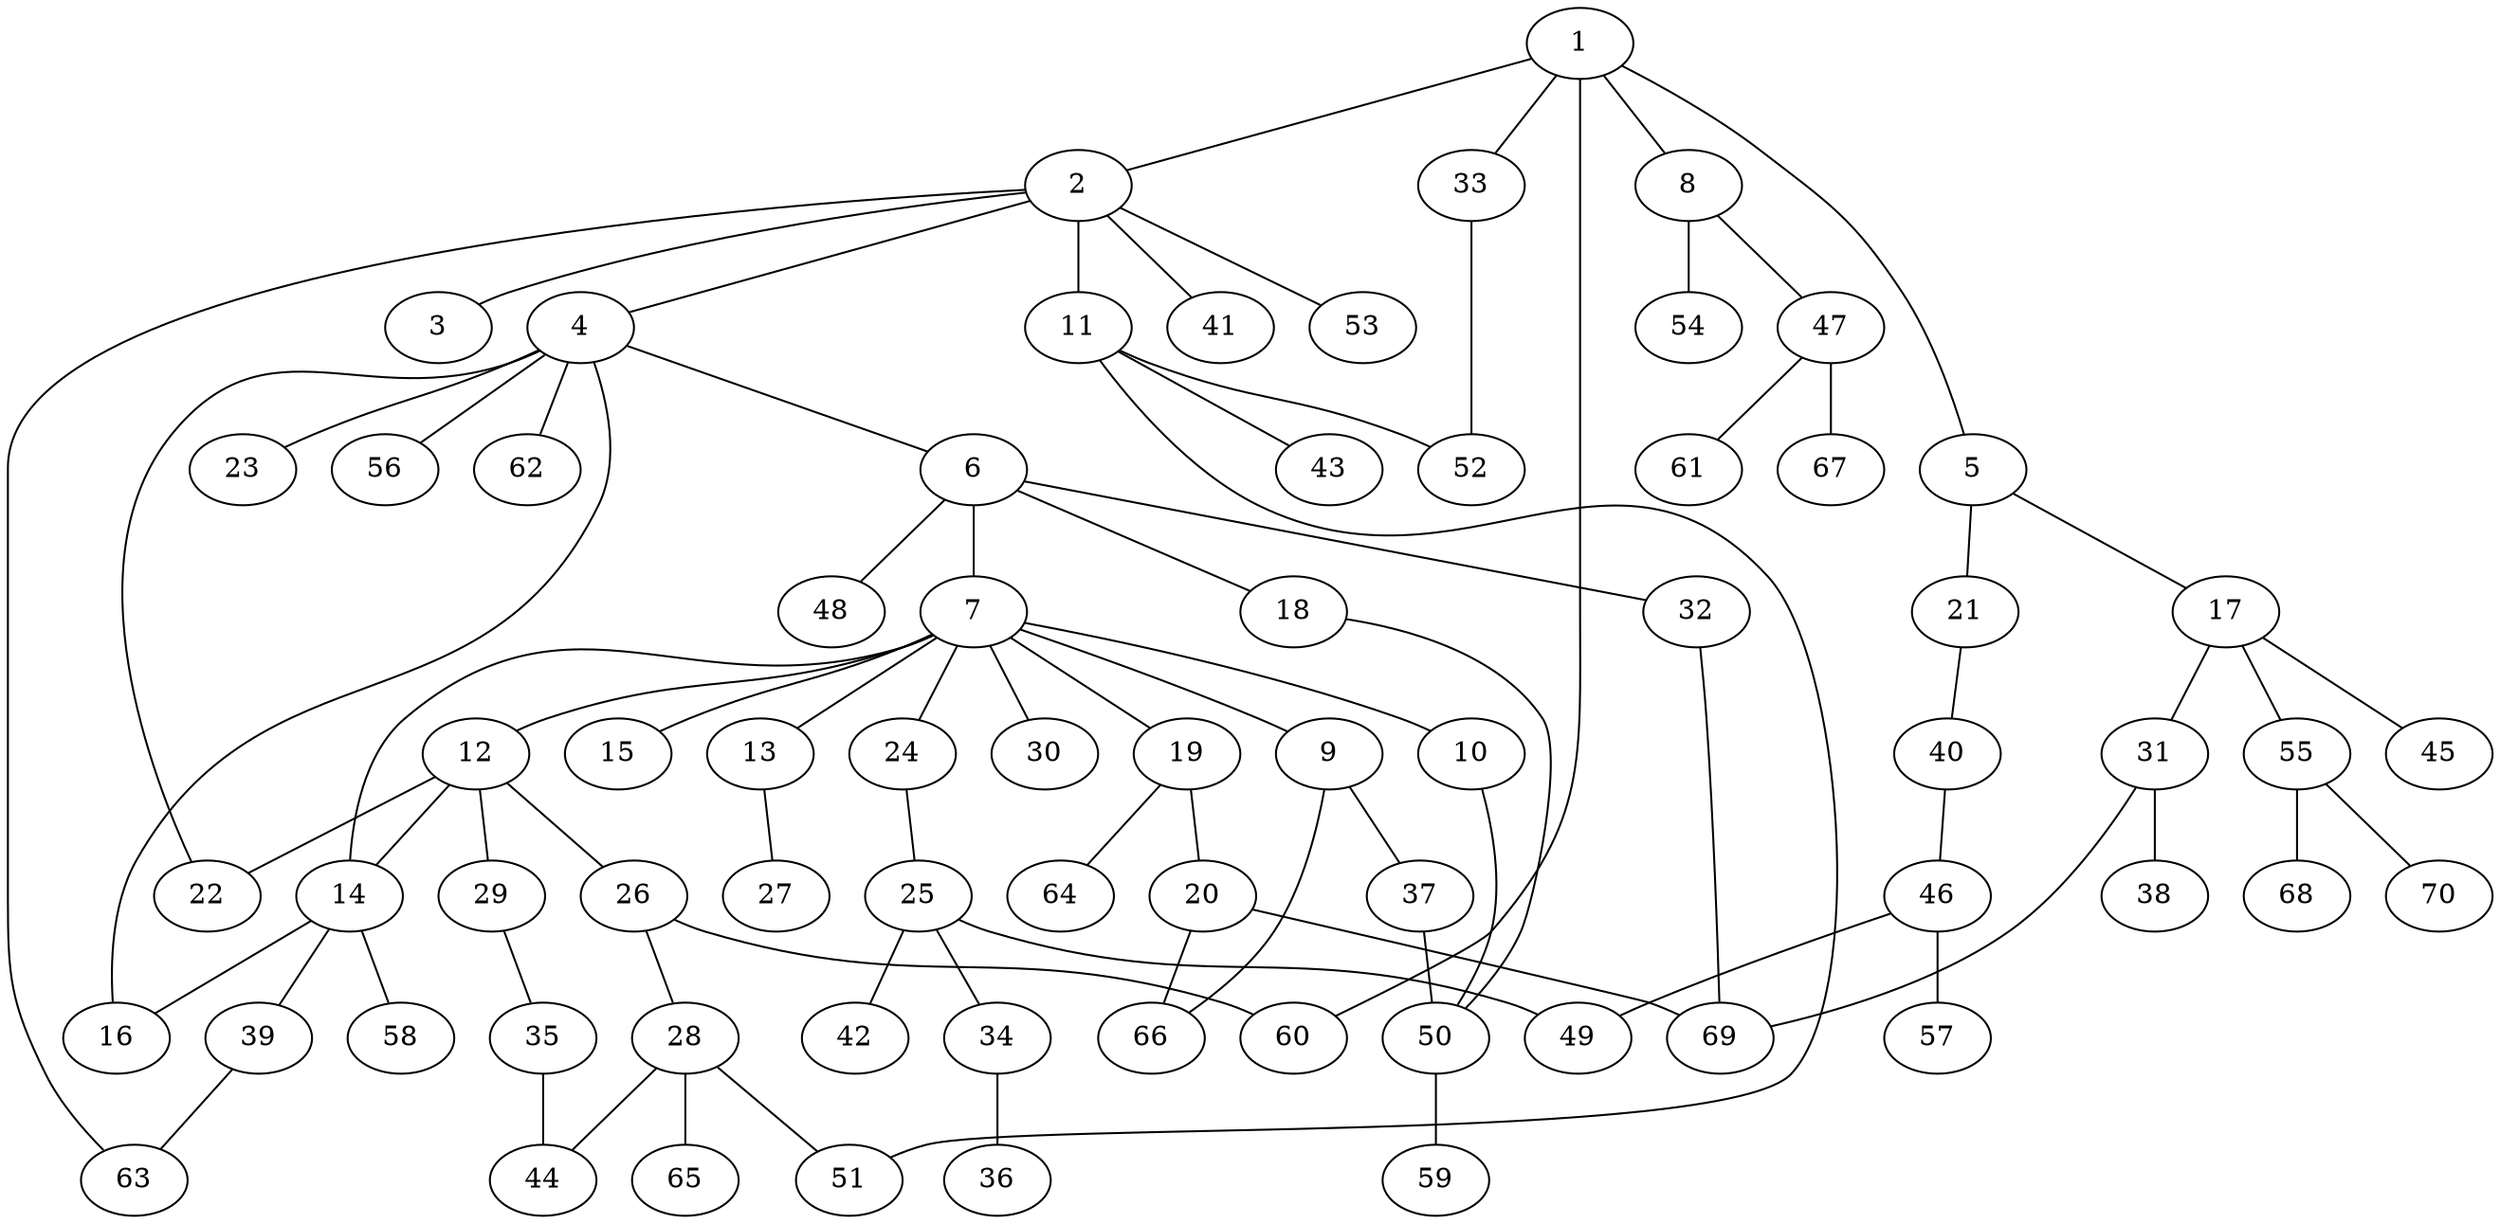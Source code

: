 graph graphname {1--2
1--5
1--8
1--33
1--60
2--3
2--4
2--11
2--41
2--53
2--63
4--6
4--16
4--22
4--23
4--56
4--62
5--17
5--21
6--7
6--18
6--32
6--48
7--9
7--10
7--12
7--13
7--14
7--15
7--19
7--24
7--30
8--47
8--54
9--37
9--66
10--50
11--43
11--51
11--52
12--14
12--22
12--26
12--29
13--27
14--16
14--39
14--58
17--31
17--45
17--55
18--50
19--20
19--64
20--66
20--69
21--40
24--25
25--34
25--42
25--49
26--28
26--60
28--44
28--51
28--65
29--35
31--38
31--69
32--69
33--52
34--36
35--44
37--50
39--63
40--46
46--49
46--57
47--61
47--67
50--59
55--68
55--70
}